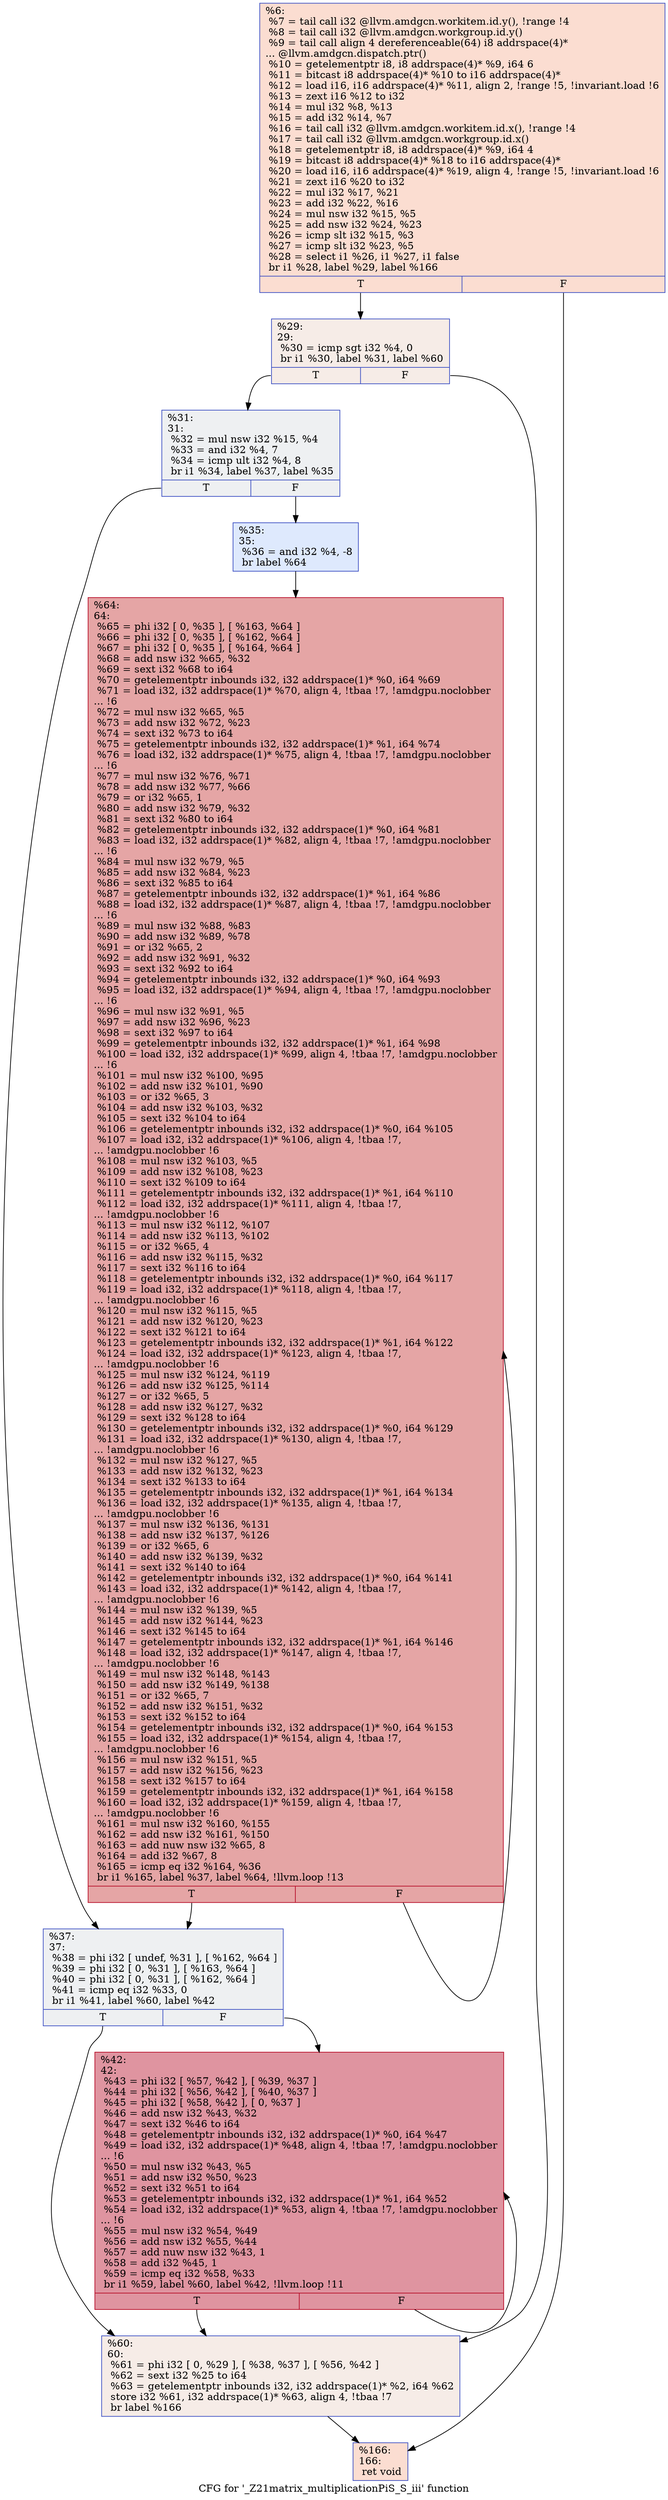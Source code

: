 digraph "CFG for '_Z21matrix_multiplicationPiS_S_iii' function" {
	label="CFG for '_Z21matrix_multiplicationPiS_S_iii' function";

	Node0x56beba0 [shape=record,color="#3d50c3ff", style=filled, fillcolor="#f7b39670",label="{%6:\l  %7 = tail call i32 @llvm.amdgcn.workitem.id.y(), !range !4\l  %8 = tail call i32 @llvm.amdgcn.workgroup.id.y()\l  %9 = tail call align 4 dereferenceable(64) i8 addrspace(4)*\l... @llvm.amdgcn.dispatch.ptr()\l  %10 = getelementptr i8, i8 addrspace(4)* %9, i64 6\l  %11 = bitcast i8 addrspace(4)* %10 to i16 addrspace(4)*\l  %12 = load i16, i16 addrspace(4)* %11, align 2, !range !5, !invariant.load !6\l  %13 = zext i16 %12 to i32\l  %14 = mul i32 %8, %13\l  %15 = add i32 %14, %7\l  %16 = tail call i32 @llvm.amdgcn.workitem.id.x(), !range !4\l  %17 = tail call i32 @llvm.amdgcn.workgroup.id.x()\l  %18 = getelementptr i8, i8 addrspace(4)* %9, i64 4\l  %19 = bitcast i8 addrspace(4)* %18 to i16 addrspace(4)*\l  %20 = load i16, i16 addrspace(4)* %19, align 4, !range !5, !invariant.load !6\l  %21 = zext i16 %20 to i32\l  %22 = mul i32 %17, %21\l  %23 = add i32 %22, %16\l  %24 = mul nsw i32 %15, %5\l  %25 = add nsw i32 %24, %23\l  %26 = icmp slt i32 %15, %3\l  %27 = icmp slt i32 %23, %5\l  %28 = select i1 %26, i1 %27, i1 false\l  br i1 %28, label %29, label %166\l|{<s0>T|<s1>F}}"];
	Node0x56beba0:s0 -> Node0x56c2750;
	Node0x56beba0:s1 -> Node0x56c27e0;
	Node0x56c2750 [shape=record,color="#3d50c3ff", style=filled, fillcolor="#ead5c970",label="{%29:\l29:                                               \l  %30 = icmp sgt i32 %4, 0\l  br i1 %30, label %31, label %60\l|{<s0>T|<s1>F}}"];
	Node0x56c2750:s0 -> Node0x56c29e0;
	Node0x56c2750:s1 -> Node0x56c2a30;
	Node0x56c29e0 [shape=record,color="#3d50c3ff", style=filled, fillcolor="#d9dce170",label="{%31:\l31:                                               \l  %32 = mul nsw i32 %15, %4\l  %33 = and i32 %4, 7\l  %34 = icmp ult i32 %4, 8\l  br i1 %34, label %37, label %35\l|{<s0>T|<s1>F}}"];
	Node0x56c29e0:s0 -> Node0x56c2ea0;
	Node0x56c29e0:s1 -> Node0x56c2ef0;
	Node0x56c2ef0 [shape=record,color="#3d50c3ff", style=filled, fillcolor="#b5cdfa70",label="{%35:\l35:                                               \l  %36 = and i32 %4, -8\l  br label %64\l}"];
	Node0x56c2ef0 -> Node0x56c30f0;
	Node0x56c2ea0 [shape=record,color="#3d50c3ff", style=filled, fillcolor="#d9dce170",label="{%37:\l37:                                               \l  %38 = phi i32 [ undef, %31 ], [ %162, %64 ]\l  %39 = phi i32 [ 0, %31 ], [ %163, %64 ]\l  %40 = phi i32 [ 0, %31 ], [ %162, %64 ]\l  %41 = icmp eq i32 %33, 0\l  br i1 %41, label %60, label %42\l|{<s0>T|<s1>F}}"];
	Node0x56c2ea0:s0 -> Node0x56c2a30;
	Node0x56c2ea0:s1 -> Node0x56c3910;
	Node0x56c3910 [shape=record,color="#b70d28ff", style=filled, fillcolor="#b70d2870",label="{%42:\l42:                                               \l  %43 = phi i32 [ %57, %42 ], [ %39, %37 ]\l  %44 = phi i32 [ %56, %42 ], [ %40, %37 ]\l  %45 = phi i32 [ %58, %42 ], [ 0, %37 ]\l  %46 = add nsw i32 %43, %32\l  %47 = sext i32 %46 to i64\l  %48 = getelementptr inbounds i32, i32 addrspace(1)* %0, i64 %47\l  %49 = load i32, i32 addrspace(1)* %48, align 4, !tbaa !7, !amdgpu.noclobber\l... !6\l  %50 = mul nsw i32 %43, %5\l  %51 = add nsw i32 %50, %23\l  %52 = sext i32 %51 to i64\l  %53 = getelementptr inbounds i32, i32 addrspace(1)* %1, i64 %52\l  %54 = load i32, i32 addrspace(1)* %53, align 4, !tbaa !7, !amdgpu.noclobber\l... !6\l  %55 = mul nsw i32 %54, %49\l  %56 = add nsw i32 %55, %44\l  %57 = add nuw nsw i32 %43, 1\l  %58 = add i32 %45, 1\l  %59 = icmp eq i32 %58, %33\l  br i1 %59, label %60, label %42, !llvm.loop !11\l|{<s0>T|<s1>F}}"];
	Node0x56c3910:s0 -> Node0x56c2a30;
	Node0x56c3910:s1 -> Node0x56c3910;
	Node0x56c2a30 [shape=record,color="#3d50c3ff", style=filled, fillcolor="#ead5c970",label="{%60:\l60:                                               \l  %61 = phi i32 [ 0, %29 ], [ %38, %37 ], [ %56, %42 ]\l  %62 = sext i32 %25 to i64\l  %63 = getelementptr inbounds i32, i32 addrspace(1)* %2, i64 %62\l  store i32 %61, i32 addrspace(1)* %63, align 4, !tbaa !7\l  br label %166\l}"];
	Node0x56c2a30 -> Node0x56c27e0;
	Node0x56c30f0 [shape=record,color="#b70d28ff", style=filled, fillcolor="#c5333470",label="{%64:\l64:                                               \l  %65 = phi i32 [ 0, %35 ], [ %163, %64 ]\l  %66 = phi i32 [ 0, %35 ], [ %162, %64 ]\l  %67 = phi i32 [ 0, %35 ], [ %164, %64 ]\l  %68 = add nsw i32 %65, %32\l  %69 = sext i32 %68 to i64\l  %70 = getelementptr inbounds i32, i32 addrspace(1)* %0, i64 %69\l  %71 = load i32, i32 addrspace(1)* %70, align 4, !tbaa !7, !amdgpu.noclobber\l... !6\l  %72 = mul nsw i32 %65, %5\l  %73 = add nsw i32 %72, %23\l  %74 = sext i32 %73 to i64\l  %75 = getelementptr inbounds i32, i32 addrspace(1)* %1, i64 %74\l  %76 = load i32, i32 addrspace(1)* %75, align 4, !tbaa !7, !amdgpu.noclobber\l... !6\l  %77 = mul nsw i32 %76, %71\l  %78 = add nsw i32 %77, %66\l  %79 = or i32 %65, 1\l  %80 = add nsw i32 %79, %32\l  %81 = sext i32 %80 to i64\l  %82 = getelementptr inbounds i32, i32 addrspace(1)* %0, i64 %81\l  %83 = load i32, i32 addrspace(1)* %82, align 4, !tbaa !7, !amdgpu.noclobber\l... !6\l  %84 = mul nsw i32 %79, %5\l  %85 = add nsw i32 %84, %23\l  %86 = sext i32 %85 to i64\l  %87 = getelementptr inbounds i32, i32 addrspace(1)* %1, i64 %86\l  %88 = load i32, i32 addrspace(1)* %87, align 4, !tbaa !7, !amdgpu.noclobber\l... !6\l  %89 = mul nsw i32 %88, %83\l  %90 = add nsw i32 %89, %78\l  %91 = or i32 %65, 2\l  %92 = add nsw i32 %91, %32\l  %93 = sext i32 %92 to i64\l  %94 = getelementptr inbounds i32, i32 addrspace(1)* %0, i64 %93\l  %95 = load i32, i32 addrspace(1)* %94, align 4, !tbaa !7, !amdgpu.noclobber\l... !6\l  %96 = mul nsw i32 %91, %5\l  %97 = add nsw i32 %96, %23\l  %98 = sext i32 %97 to i64\l  %99 = getelementptr inbounds i32, i32 addrspace(1)* %1, i64 %98\l  %100 = load i32, i32 addrspace(1)* %99, align 4, !tbaa !7, !amdgpu.noclobber\l... !6\l  %101 = mul nsw i32 %100, %95\l  %102 = add nsw i32 %101, %90\l  %103 = or i32 %65, 3\l  %104 = add nsw i32 %103, %32\l  %105 = sext i32 %104 to i64\l  %106 = getelementptr inbounds i32, i32 addrspace(1)* %0, i64 %105\l  %107 = load i32, i32 addrspace(1)* %106, align 4, !tbaa !7,\l... !amdgpu.noclobber !6\l  %108 = mul nsw i32 %103, %5\l  %109 = add nsw i32 %108, %23\l  %110 = sext i32 %109 to i64\l  %111 = getelementptr inbounds i32, i32 addrspace(1)* %1, i64 %110\l  %112 = load i32, i32 addrspace(1)* %111, align 4, !tbaa !7,\l... !amdgpu.noclobber !6\l  %113 = mul nsw i32 %112, %107\l  %114 = add nsw i32 %113, %102\l  %115 = or i32 %65, 4\l  %116 = add nsw i32 %115, %32\l  %117 = sext i32 %116 to i64\l  %118 = getelementptr inbounds i32, i32 addrspace(1)* %0, i64 %117\l  %119 = load i32, i32 addrspace(1)* %118, align 4, !tbaa !7,\l... !amdgpu.noclobber !6\l  %120 = mul nsw i32 %115, %5\l  %121 = add nsw i32 %120, %23\l  %122 = sext i32 %121 to i64\l  %123 = getelementptr inbounds i32, i32 addrspace(1)* %1, i64 %122\l  %124 = load i32, i32 addrspace(1)* %123, align 4, !tbaa !7,\l... !amdgpu.noclobber !6\l  %125 = mul nsw i32 %124, %119\l  %126 = add nsw i32 %125, %114\l  %127 = or i32 %65, 5\l  %128 = add nsw i32 %127, %32\l  %129 = sext i32 %128 to i64\l  %130 = getelementptr inbounds i32, i32 addrspace(1)* %0, i64 %129\l  %131 = load i32, i32 addrspace(1)* %130, align 4, !tbaa !7,\l... !amdgpu.noclobber !6\l  %132 = mul nsw i32 %127, %5\l  %133 = add nsw i32 %132, %23\l  %134 = sext i32 %133 to i64\l  %135 = getelementptr inbounds i32, i32 addrspace(1)* %1, i64 %134\l  %136 = load i32, i32 addrspace(1)* %135, align 4, !tbaa !7,\l... !amdgpu.noclobber !6\l  %137 = mul nsw i32 %136, %131\l  %138 = add nsw i32 %137, %126\l  %139 = or i32 %65, 6\l  %140 = add nsw i32 %139, %32\l  %141 = sext i32 %140 to i64\l  %142 = getelementptr inbounds i32, i32 addrspace(1)* %0, i64 %141\l  %143 = load i32, i32 addrspace(1)* %142, align 4, !tbaa !7,\l... !amdgpu.noclobber !6\l  %144 = mul nsw i32 %139, %5\l  %145 = add nsw i32 %144, %23\l  %146 = sext i32 %145 to i64\l  %147 = getelementptr inbounds i32, i32 addrspace(1)* %1, i64 %146\l  %148 = load i32, i32 addrspace(1)* %147, align 4, !tbaa !7,\l... !amdgpu.noclobber !6\l  %149 = mul nsw i32 %148, %143\l  %150 = add nsw i32 %149, %138\l  %151 = or i32 %65, 7\l  %152 = add nsw i32 %151, %32\l  %153 = sext i32 %152 to i64\l  %154 = getelementptr inbounds i32, i32 addrspace(1)* %0, i64 %153\l  %155 = load i32, i32 addrspace(1)* %154, align 4, !tbaa !7,\l... !amdgpu.noclobber !6\l  %156 = mul nsw i32 %151, %5\l  %157 = add nsw i32 %156, %23\l  %158 = sext i32 %157 to i64\l  %159 = getelementptr inbounds i32, i32 addrspace(1)* %1, i64 %158\l  %160 = load i32, i32 addrspace(1)* %159, align 4, !tbaa !7,\l... !amdgpu.noclobber !6\l  %161 = mul nsw i32 %160, %155\l  %162 = add nsw i32 %161, %150\l  %163 = add nuw nsw i32 %65, 8\l  %164 = add i32 %67, 8\l  %165 = icmp eq i32 %164, %36\l  br i1 %165, label %37, label %64, !llvm.loop !13\l|{<s0>T|<s1>F}}"];
	Node0x56c30f0:s0 -> Node0x56c2ea0;
	Node0x56c30f0:s1 -> Node0x56c30f0;
	Node0x56c27e0 [shape=record,color="#3d50c3ff", style=filled, fillcolor="#f7b39670",label="{%166:\l166:                                              \l  ret void\l}"];
}
